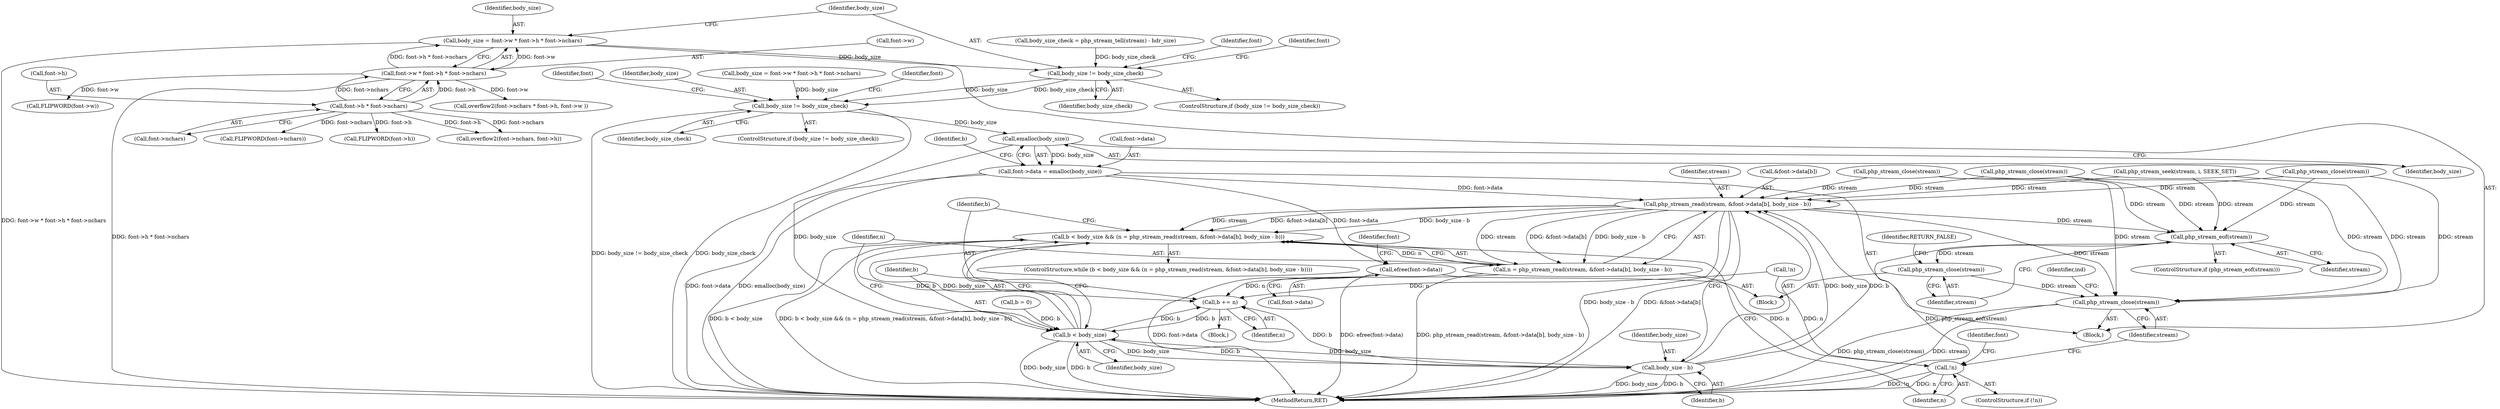 digraph "0_php_4435b9142ff9813845d5c97ab29a5d637bedb257_1@integer" {
"1000210" [label="(Call,body_size = font->w * font->h * font->nchars)"];
"1000212" [label="(Call,font->w * font->h * font->nchars)"];
"1000216" [label="(Call,font->h * font->nchars)"];
"1000224" [label="(Call,body_size != body_size_check)"];
"1000298" [label="(Call,body_size != body_size_check)"];
"1000311" [label="(Call,emalloc(body_size))"];
"1000307" [label="(Call,font->data = emalloc(body_size))"];
"1000323" [label="(Call,php_stream_read(stream, &font->data[b], body_size - b))"];
"1000317" [label="(Call,b < body_size && (n = php_stream_read(stream, &font->data[b], body_size - b)))"];
"1000321" [label="(Call,n = php_stream_read(stream, &font->data[b], body_size - b))"];
"1000335" [label="(Call,b += n)"];
"1000318" [label="(Call,b < body_size)"];
"1000331" [label="(Call,body_size - b)"];
"1000339" [label="(Call,!n)"];
"1000349" [label="(Call,php_stream_eof(stream))"];
"1000354" [label="(Call,php_stream_close(stream))"];
"1000357" [label="(Call,php_stream_close(stream))"];
"1000342" [label="(Call,efree(font->data))"];
"1000217" [label="(Call,font->h)"];
"1000240" [label="(Call,FLIPWORD(font->h))"];
"1000268" [label="(Identifier,font)"];
"1000224" [label="(Call,body_size != body_size_check)"];
"1000300" [label="(Identifier,body_size_check)"];
"1000324" [label="(Identifier,stream)"];
"1000354" [label="(Call,php_stream_close(stream))"];
"1000104" [label="(Block,)"];
"1000340" [label="(Identifier,n)"];
"1000298" [label="(Call,body_size != body_size_check)"];
"1000357" [label="(Call,php_stream_close(stream))"];
"1000225" [label="(Identifier,body_size)"];
"1000311" [label="(Call,emalloc(body_size))"];
"1000331" [label="(Call,body_size - b)"];
"1000294" [label="(Call,php_stream_close(stream))"];
"1000320" [label="(Identifier,body_size)"];
"1000303" [label="(Identifier,font)"];
"1000213" [label="(Call,font->w)"];
"1000280" [label="(Call,overflow2(font->nchars * font->h, font->w ))"];
"1000317" [label="(Call,b < body_size && (n = php_stream_read(stream, &font->data[b], body_size - b)))"];
"1000360" [label="(Identifier,ind)"];
"1000232" [label="(Call,FLIPWORD(font->w))"];
"1000266" [label="(Call,overflow2(font->nchars, font->h))"];
"1000297" [label="(ControlStructure,if (body_size != body_size_check))"];
"1000211" [label="(Identifier,body_size)"];
"1000216" [label="(Call,font->h * font->nchars)"];
"1000334" [label="(Block,)"];
"1000339" [label="(Call,!n)"];
"1000309" [label="(Identifier,font)"];
"1000358" [label="(Identifier,stream)"];
"1000200" [label="(Call,body_size_check = php_stream_tell(stream) - hdr_size)"];
"1000314" [label="(Identifier,b)"];
"1000299" [label="(Identifier,body_size)"];
"1000338" [label="(ControlStructure,if (!n))"];
"1000348" [label="(ControlStructure,if (php_stream_eof(stream)))"];
"1000322" [label="(Identifier,n)"];
"1000304" [label="(Call,php_stream_close(stream))"];
"1000206" [label="(Call,php_stream_seek(stream, i, SEEK_SET))"];
"1000318" [label="(Call,b < body_size)"];
"1000210" [label="(Call,body_size = font->w * font->h * font->nchars)"];
"1000230" [label="(Identifier,font)"];
"1000312" [label="(Identifier,body_size)"];
"1000323" [label="(Call,php_stream_read(stream, &font->data[b], body_size - b))"];
"1000350" [label="(Identifier,stream)"];
"1000307" [label="(Call,font->data = emalloc(body_size))"];
"1000178" [label="(Call,!n)"];
"1000341" [label="(Block,)"];
"1000349" [label="(Call,php_stream_eof(stream))"];
"1000344" [label="(Identifier,font)"];
"1000220" [label="(Call,font->nchars)"];
"1000343" [label="(Call,font->data)"];
"1000308" [label="(Call,font->data)"];
"1000335" [label="(Call,b += n)"];
"1000337" [label="(Identifier,n)"];
"1000325" [label="(Call,&font->data[b])"];
"1000313" [label="(Call,b = 0)"];
"1000355" [label="(Identifier,stream)"];
"1000223" [label="(ControlStructure,if (body_size != body_size_check))"];
"1000347" [label="(Identifier,font)"];
"1000212" [label="(Call,font->w * font->h * font->nchars)"];
"1000321" [label="(Call,n = php_stream_read(stream, &font->data[b], body_size - b))"];
"1000316" [label="(ControlStructure,while (b < body_size && (n = php_stream_read(stream, &font->data[b], body_size - b))))"];
"1000252" [label="(Call,body_size = font->w * font->h * font->nchars)"];
"1000319" [label="(Identifier,b)"];
"1000356" [label="(Identifier,RETURN_FALSE)"];
"1000336" [label="(Identifier,b)"];
"1000332" [label="(Identifier,body_size)"];
"1000276" [label="(Call,php_stream_close(stream))"];
"1000226" [label="(Identifier,body_size_check)"];
"1000361" [label="(MethodReturn,RET)"];
"1000333" [label="(Identifier,b)"];
"1000342" [label="(Call,efree(font->data))"];
"1000248" [label="(Call,FLIPWORD(font->nchars))"];
"1000210" -> "1000104"  [label="AST: "];
"1000210" -> "1000212"  [label="CFG: "];
"1000211" -> "1000210"  [label="AST: "];
"1000212" -> "1000210"  [label="AST: "];
"1000225" -> "1000210"  [label="CFG: "];
"1000210" -> "1000361"  [label="DDG: font->w * font->h * font->nchars"];
"1000212" -> "1000210"  [label="DDG: font->w"];
"1000212" -> "1000210"  [label="DDG: font->h * font->nchars"];
"1000210" -> "1000224"  [label="DDG: body_size"];
"1000212" -> "1000216"  [label="CFG: "];
"1000213" -> "1000212"  [label="AST: "];
"1000216" -> "1000212"  [label="AST: "];
"1000212" -> "1000361"  [label="DDG: font->h * font->nchars"];
"1000216" -> "1000212"  [label="DDG: font->h"];
"1000216" -> "1000212"  [label="DDG: font->nchars"];
"1000212" -> "1000232"  [label="DDG: font->w"];
"1000212" -> "1000280"  [label="DDG: font->w"];
"1000216" -> "1000220"  [label="CFG: "];
"1000217" -> "1000216"  [label="AST: "];
"1000220" -> "1000216"  [label="AST: "];
"1000216" -> "1000240"  [label="DDG: font->h"];
"1000216" -> "1000248"  [label="DDG: font->nchars"];
"1000216" -> "1000266"  [label="DDG: font->nchars"];
"1000216" -> "1000266"  [label="DDG: font->h"];
"1000224" -> "1000223"  [label="AST: "];
"1000224" -> "1000226"  [label="CFG: "];
"1000225" -> "1000224"  [label="AST: "];
"1000226" -> "1000224"  [label="AST: "];
"1000230" -> "1000224"  [label="CFG: "];
"1000268" -> "1000224"  [label="CFG: "];
"1000200" -> "1000224"  [label="DDG: body_size_check"];
"1000224" -> "1000298"  [label="DDG: body_size"];
"1000224" -> "1000298"  [label="DDG: body_size_check"];
"1000298" -> "1000297"  [label="AST: "];
"1000298" -> "1000300"  [label="CFG: "];
"1000299" -> "1000298"  [label="AST: "];
"1000300" -> "1000298"  [label="AST: "];
"1000303" -> "1000298"  [label="CFG: "];
"1000309" -> "1000298"  [label="CFG: "];
"1000298" -> "1000361"  [label="DDG: body_size != body_size_check"];
"1000298" -> "1000361"  [label="DDG: body_size_check"];
"1000252" -> "1000298"  [label="DDG: body_size"];
"1000298" -> "1000311"  [label="DDG: body_size"];
"1000311" -> "1000307"  [label="AST: "];
"1000311" -> "1000312"  [label="CFG: "];
"1000312" -> "1000311"  [label="AST: "];
"1000307" -> "1000311"  [label="CFG: "];
"1000311" -> "1000307"  [label="DDG: body_size"];
"1000311" -> "1000318"  [label="DDG: body_size"];
"1000307" -> "1000104"  [label="AST: "];
"1000308" -> "1000307"  [label="AST: "];
"1000314" -> "1000307"  [label="CFG: "];
"1000307" -> "1000361"  [label="DDG: emalloc(body_size)"];
"1000307" -> "1000361"  [label="DDG: font->data"];
"1000307" -> "1000323"  [label="DDG: font->data"];
"1000307" -> "1000342"  [label="DDG: font->data"];
"1000323" -> "1000321"  [label="AST: "];
"1000323" -> "1000331"  [label="CFG: "];
"1000324" -> "1000323"  [label="AST: "];
"1000325" -> "1000323"  [label="AST: "];
"1000331" -> "1000323"  [label="AST: "];
"1000321" -> "1000323"  [label="CFG: "];
"1000323" -> "1000361"  [label="DDG: body_size - b"];
"1000323" -> "1000361"  [label="DDG: &font->data[b]"];
"1000323" -> "1000317"  [label="DDG: stream"];
"1000323" -> "1000317"  [label="DDG: &font->data[b]"];
"1000323" -> "1000317"  [label="DDG: body_size - b"];
"1000323" -> "1000321"  [label="DDG: stream"];
"1000323" -> "1000321"  [label="DDG: &font->data[b]"];
"1000323" -> "1000321"  [label="DDG: body_size - b"];
"1000304" -> "1000323"  [label="DDG: stream"];
"1000206" -> "1000323"  [label="DDG: stream"];
"1000276" -> "1000323"  [label="DDG: stream"];
"1000294" -> "1000323"  [label="DDG: stream"];
"1000331" -> "1000323"  [label="DDG: body_size"];
"1000331" -> "1000323"  [label="DDG: b"];
"1000323" -> "1000349"  [label="DDG: stream"];
"1000323" -> "1000357"  [label="DDG: stream"];
"1000317" -> "1000316"  [label="AST: "];
"1000317" -> "1000318"  [label="CFG: "];
"1000317" -> "1000321"  [label="CFG: "];
"1000318" -> "1000317"  [label="AST: "];
"1000321" -> "1000317"  [label="AST: "];
"1000336" -> "1000317"  [label="CFG: "];
"1000340" -> "1000317"  [label="CFG: "];
"1000317" -> "1000361"  [label="DDG: b < body_size"];
"1000317" -> "1000361"  [label="DDG: b < body_size && (n = php_stream_read(stream, &font->data[b], body_size - b))"];
"1000318" -> "1000317"  [label="DDG: b"];
"1000318" -> "1000317"  [label="DDG: body_size"];
"1000321" -> "1000317"  [label="DDG: n"];
"1000322" -> "1000321"  [label="AST: "];
"1000321" -> "1000361"  [label="DDG: php_stream_read(stream, &font->data[b], body_size - b)"];
"1000321" -> "1000335"  [label="DDG: n"];
"1000321" -> "1000339"  [label="DDG: n"];
"1000335" -> "1000334"  [label="AST: "];
"1000335" -> "1000337"  [label="CFG: "];
"1000336" -> "1000335"  [label="AST: "];
"1000337" -> "1000335"  [label="AST: "];
"1000319" -> "1000335"  [label="CFG: "];
"1000335" -> "1000318"  [label="DDG: b"];
"1000178" -> "1000335"  [label="DDG: n"];
"1000331" -> "1000335"  [label="DDG: b"];
"1000318" -> "1000335"  [label="DDG: b"];
"1000318" -> "1000320"  [label="CFG: "];
"1000319" -> "1000318"  [label="AST: "];
"1000320" -> "1000318"  [label="AST: "];
"1000322" -> "1000318"  [label="CFG: "];
"1000318" -> "1000361"  [label="DDG: b"];
"1000318" -> "1000361"  [label="DDG: body_size"];
"1000313" -> "1000318"  [label="DDG: b"];
"1000331" -> "1000318"  [label="DDG: body_size"];
"1000318" -> "1000331"  [label="DDG: body_size"];
"1000318" -> "1000331"  [label="DDG: b"];
"1000331" -> "1000333"  [label="CFG: "];
"1000332" -> "1000331"  [label="AST: "];
"1000333" -> "1000331"  [label="AST: "];
"1000331" -> "1000361"  [label="DDG: b"];
"1000331" -> "1000361"  [label="DDG: body_size"];
"1000339" -> "1000338"  [label="AST: "];
"1000339" -> "1000340"  [label="CFG: "];
"1000340" -> "1000339"  [label="AST: "];
"1000344" -> "1000339"  [label="CFG: "];
"1000358" -> "1000339"  [label="CFG: "];
"1000339" -> "1000361"  [label="DDG: !n"];
"1000339" -> "1000361"  [label="DDG: n"];
"1000178" -> "1000339"  [label="DDG: n"];
"1000349" -> "1000348"  [label="AST: "];
"1000349" -> "1000350"  [label="CFG: "];
"1000350" -> "1000349"  [label="AST: "];
"1000355" -> "1000349"  [label="CFG: "];
"1000349" -> "1000361"  [label="DDG: php_stream_eof(stream)"];
"1000304" -> "1000349"  [label="DDG: stream"];
"1000206" -> "1000349"  [label="DDG: stream"];
"1000276" -> "1000349"  [label="DDG: stream"];
"1000294" -> "1000349"  [label="DDG: stream"];
"1000349" -> "1000354"  [label="DDG: stream"];
"1000354" -> "1000341"  [label="AST: "];
"1000354" -> "1000355"  [label="CFG: "];
"1000355" -> "1000354"  [label="AST: "];
"1000356" -> "1000354"  [label="CFG: "];
"1000354" -> "1000357"  [label="DDG: stream"];
"1000357" -> "1000104"  [label="AST: "];
"1000357" -> "1000358"  [label="CFG: "];
"1000358" -> "1000357"  [label="AST: "];
"1000360" -> "1000357"  [label="CFG: "];
"1000357" -> "1000361"  [label="DDG: php_stream_close(stream)"];
"1000357" -> "1000361"  [label="DDG: stream"];
"1000304" -> "1000357"  [label="DDG: stream"];
"1000206" -> "1000357"  [label="DDG: stream"];
"1000276" -> "1000357"  [label="DDG: stream"];
"1000294" -> "1000357"  [label="DDG: stream"];
"1000342" -> "1000341"  [label="AST: "];
"1000342" -> "1000343"  [label="CFG: "];
"1000343" -> "1000342"  [label="AST: "];
"1000347" -> "1000342"  [label="CFG: "];
"1000342" -> "1000361"  [label="DDG: font->data"];
"1000342" -> "1000361"  [label="DDG: efree(font->data)"];
}
